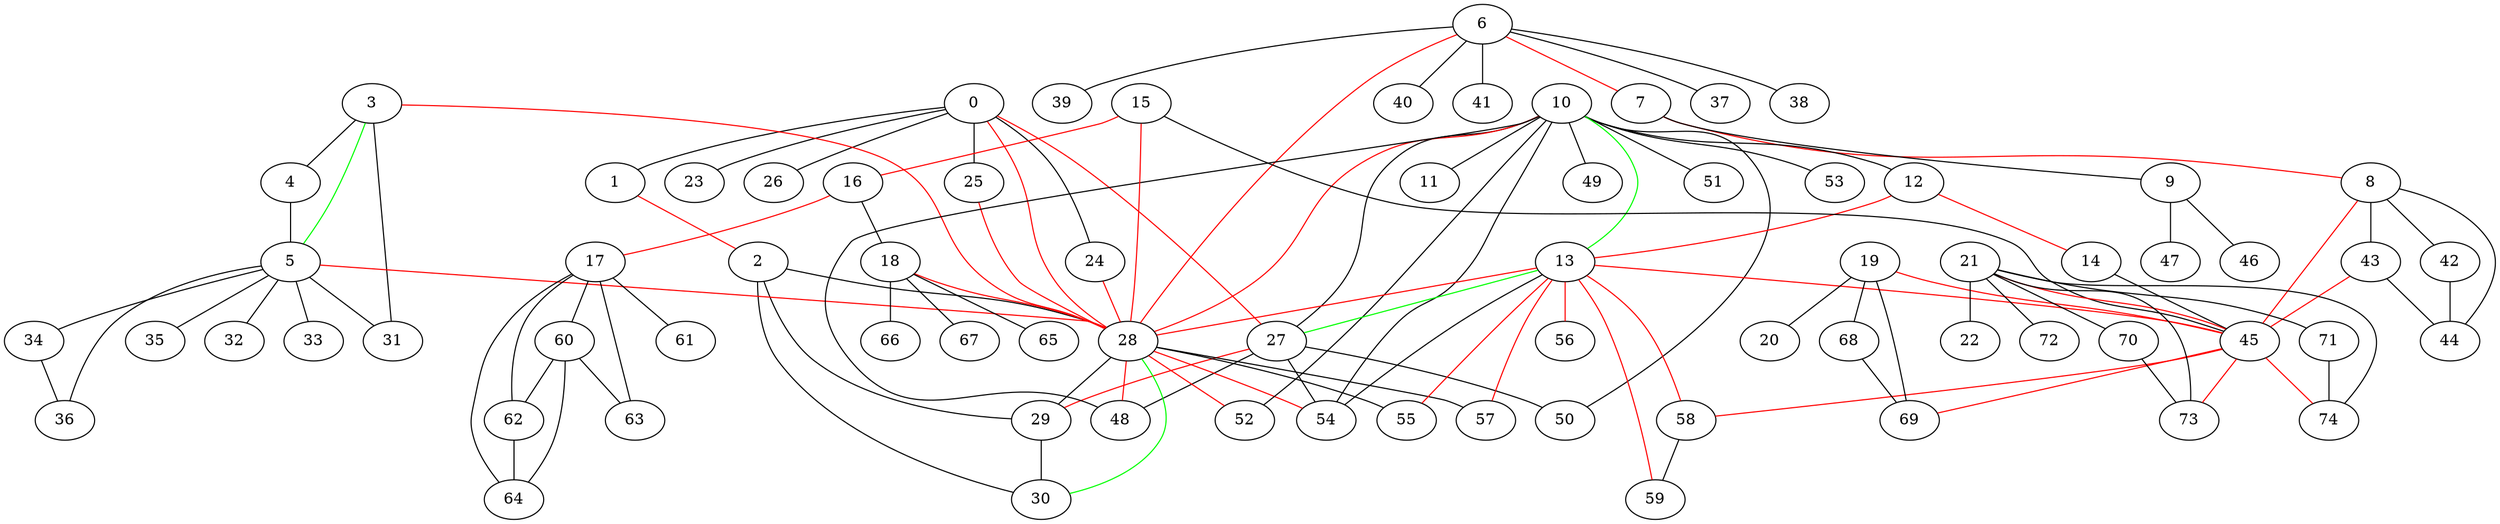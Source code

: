 graph {
	0 -- 1
	0 -- 23
	0 -- 24
	0 -- 25
	0 -- 26
	0 -- 27 [color=red]
	0 -- 28 [color=red]
	1 -- 2 [color=red]
	2 -- 28
	2 -- 29
	2 -- 30
	3 -- 4
	3 -- 28 [color=red]
	3 -- 31
	4 -- 5
	5 -- 28 [color=red]
	5 -- 31
	5 -- 32
	5 -- 33
	5 -- 34
	5 -- 35
	5 -- 36
	6 -- 7 [color=red]
	6 -- 28 [color=red]
	6 -- 37
	6 -- 38
	6 -- 39
	6 -- 40
	6 -- 41
	7 -- 8 [color=red]
	7 -- 9
	8 -- 42
	8 -- 43
	8 -- 44
	8 -- 45 [color=red]
	9 -- 46
	9 -- 47
	10 -- 11
	10 -- 12
	10 -- 27
	10 -- 28 [color=red]
	10 -- 48
	10 -- 49
	10 -- 50
	10 -- 51
	10 -- 52
	10 -- 53
	10 -- 54
	12 -- 13 [color=red]
	12 -- 14 [color=red]
	13 -- 28 [color=red]
	13 -- 45 [color=red]
	13 -- 54
	13 -- 55 [color=red]
	13 -- 56 [color=red]
	13 -- 57 [color=red]
	13 -- 58 [color=red]
	13 -- 59 [color=red]
	14 -- 45
	15 -- 16 [color=red]
	15 -- 28 [color=red]
	15 -- 45
	16 -- 17 [color=red]
	16 -- 18
	17 -- 60
	17 -- 61
	17 -- 62
	17 -- 63
	17 -- 64
	18 -- 28 [color=red]
	18 -- 65
	18 -- 66
	18 -- 67
	19 -- 20
	19 -- 45 [color=red]
	19 -- 68
	19 -- 69
	21 -- 22
	21 -- 45 [color=red]
	21 -- 70
	21 -- 71
	21 -- 72
	21 -- 73
	21 -- 74
	24 -- 28 [color=red]
	25 -- 28 [color=red]
	27 -- 29 [color=red]
	27 -- 48
	27 -- 50
	27 -- 54
	28 -- 29
	28 -- 48 [color=red]
	28 -- 52 [color=red]
	28 -- 54 [color=red]
	28 -- 55
	28 -- 57
	29 -- 30
	34 -- 36
	42 -- 44
	43 -- 44
	43 -- 45 [color=red]
	45 -- 58 [color=red]
	45 -- 69 [color=red]
	45 -- 73 [color=red]
	45 -- 74 [color=red]
	58 -- 59
	60 -- 62
	60 -- 63
	60 -- 64
	62 -- 64
	68 -- 69
	70 -- 73
	71 -- 74
	3 -- 5 [color=green]
	10 -- 13 [color=green]
	13 -- 27 [color=green]
	28 -- 30 [color=green]
}
